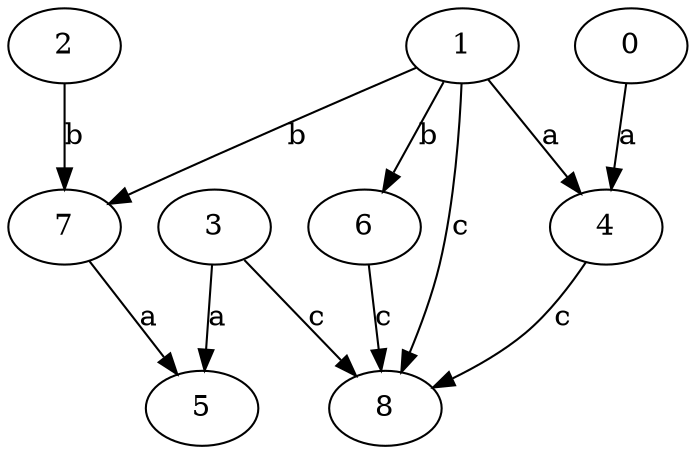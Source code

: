 strict digraph  {
3;
4;
5;
6;
0;
7;
1;
2;
8;
3 -> 5  [label=a];
3 -> 8  [label=c];
4 -> 8  [label=c];
6 -> 8  [label=c];
0 -> 4  [label=a];
7 -> 5  [label=a];
1 -> 4  [label=a];
1 -> 6  [label=b];
1 -> 7  [label=b];
1 -> 8  [label=c];
2 -> 7  [label=b];
}
